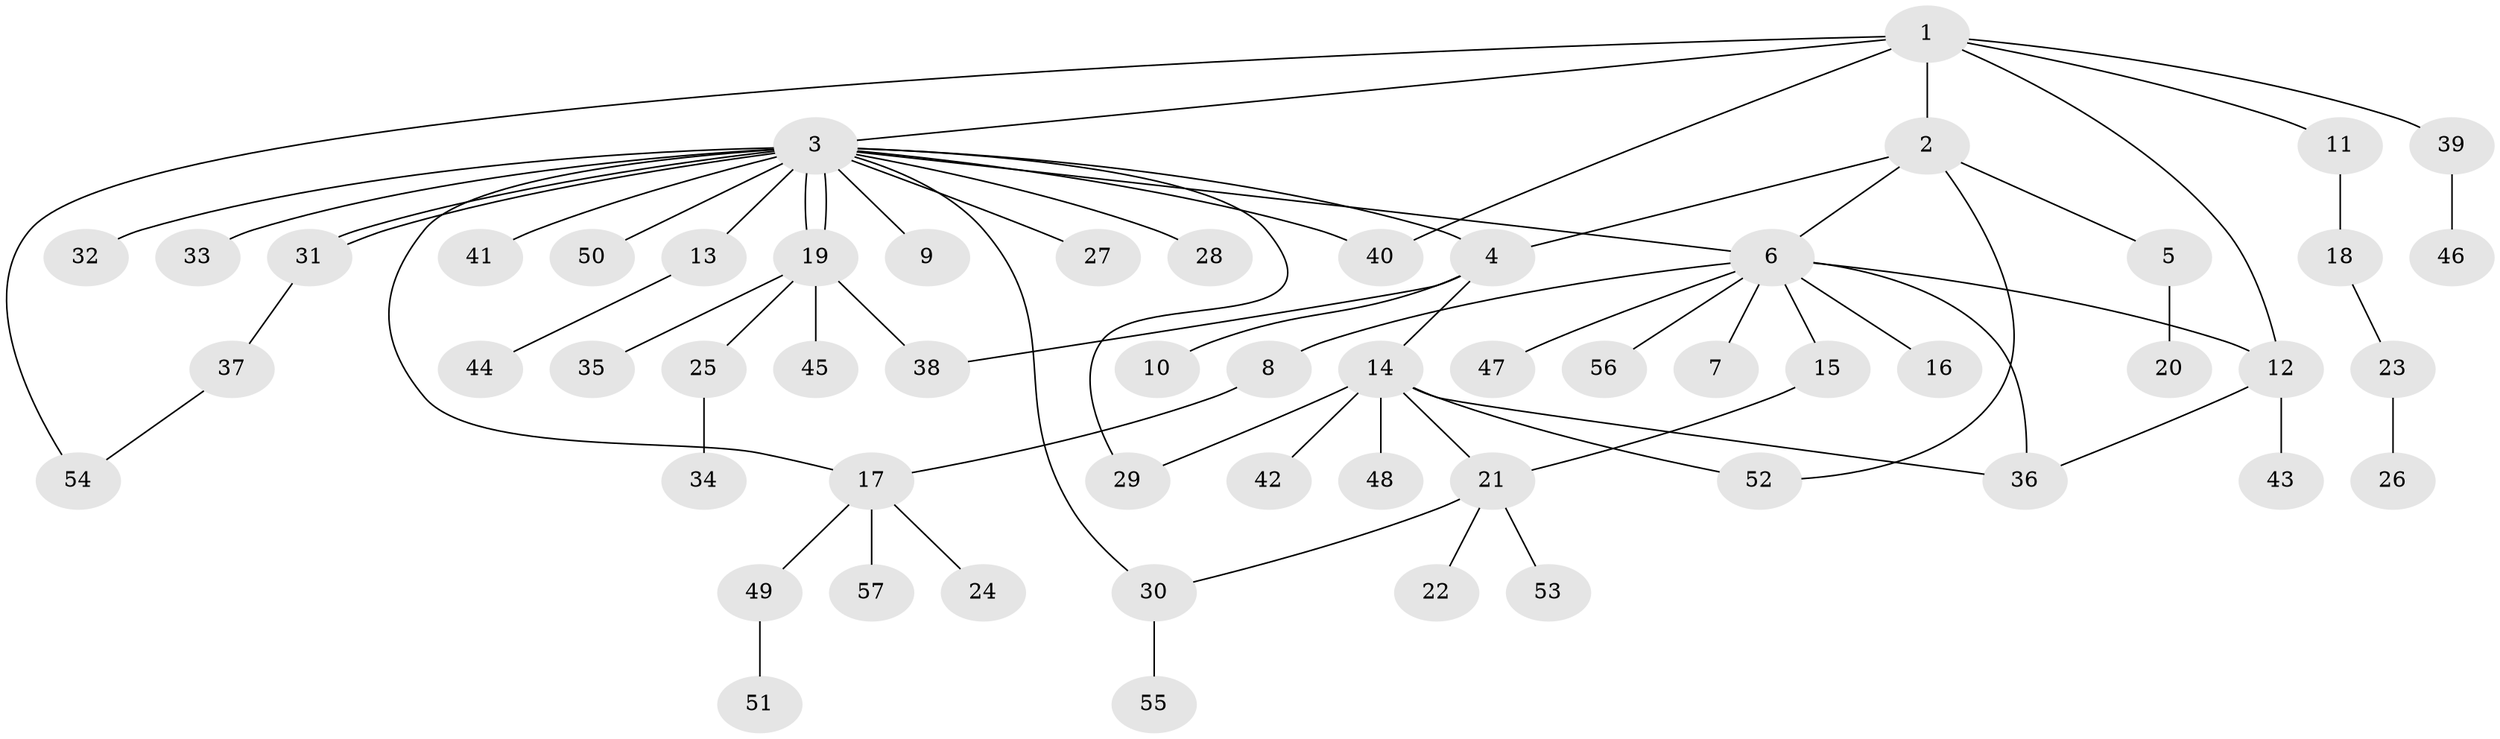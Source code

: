 // Generated by graph-tools (version 1.1) at 2025/25/03/09/25 03:25:58]
// undirected, 57 vertices, 71 edges
graph export_dot {
graph [start="1"]
  node [color=gray90,style=filled];
  1;
  2;
  3;
  4;
  5;
  6;
  7;
  8;
  9;
  10;
  11;
  12;
  13;
  14;
  15;
  16;
  17;
  18;
  19;
  20;
  21;
  22;
  23;
  24;
  25;
  26;
  27;
  28;
  29;
  30;
  31;
  32;
  33;
  34;
  35;
  36;
  37;
  38;
  39;
  40;
  41;
  42;
  43;
  44;
  45;
  46;
  47;
  48;
  49;
  50;
  51;
  52;
  53;
  54;
  55;
  56;
  57;
  1 -- 2;
  1 -- 3;
  1 -- 11;
  1 -- 12;
  1 -- 39;
  1 -- 40;
  1 -- 54;
  2 -- 4;
  2 -- 5;
  2 -- 6;
  2 -- 52;
  3 -- 4;
  3 -- 6;
  3 -- 9;
  3 -- 13;
  3 -- 17;
  3 -- 19;
  3 -- 19;
  3 -- 27;
  3 -- 28;
  3 -- 29;
  3 -- 30;
  3 -- 31;
  3 -- 31;
  3 -- 32;
  3 -- 33;
  3 -- 40;
  3 -- 41;
  3 -- 50;
  4 -- 10;
  4 -- 14;
  4 -- 38;
  5 -- 20;
  6 -- 7;
  6 -- 8;
  6 -- 12;
  6 -- 15;
  6 -- 16;
  6 -- 36;
  6 -- 47;
  6 -- 56;
  8 -- 17;
  11 -- 18;
  12 -- 36;
  12 -- 43;
  13 -- 44;
  14 -- 21;
  14 -- 29;
  14 -- 36;
  14 -- 42;
  14 -- 48;
  14 -- 52;
  15 -- 21;
  17 -- 24;
  17 -- 49;
  17 -- 57;
  18 -- 23;
  19 -- 25;
  19 -- 35;
  19 -- 38;
  19 -- 45;
  21 -- 22;
  21 -- 30;
  21 -- 53;
  23 -- 26;
  25 -- 34;
  30 -- 55;
  31 -- 37;
  37 -- 54;
  39 -- 46;
  49 -- 51;
}
